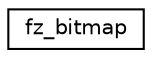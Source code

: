 digraph "Graphical Class Hierarchy"
{
 // LATEX_PDF_SIZE
  edge [fontname="Helvetica",fontsize="10",labelfontname="Helvetica",labelfontsize="10"];
  node [fontname="Helvetica",fontsize="10",shape=record];
  rankdir="LR";
  Node0 [label="fz_bitmap",height=0.2,width=0.4,color="black", fillcolor="white", style="filled",URL="$structfz__bitmap.html",tooltip=" "];
}
